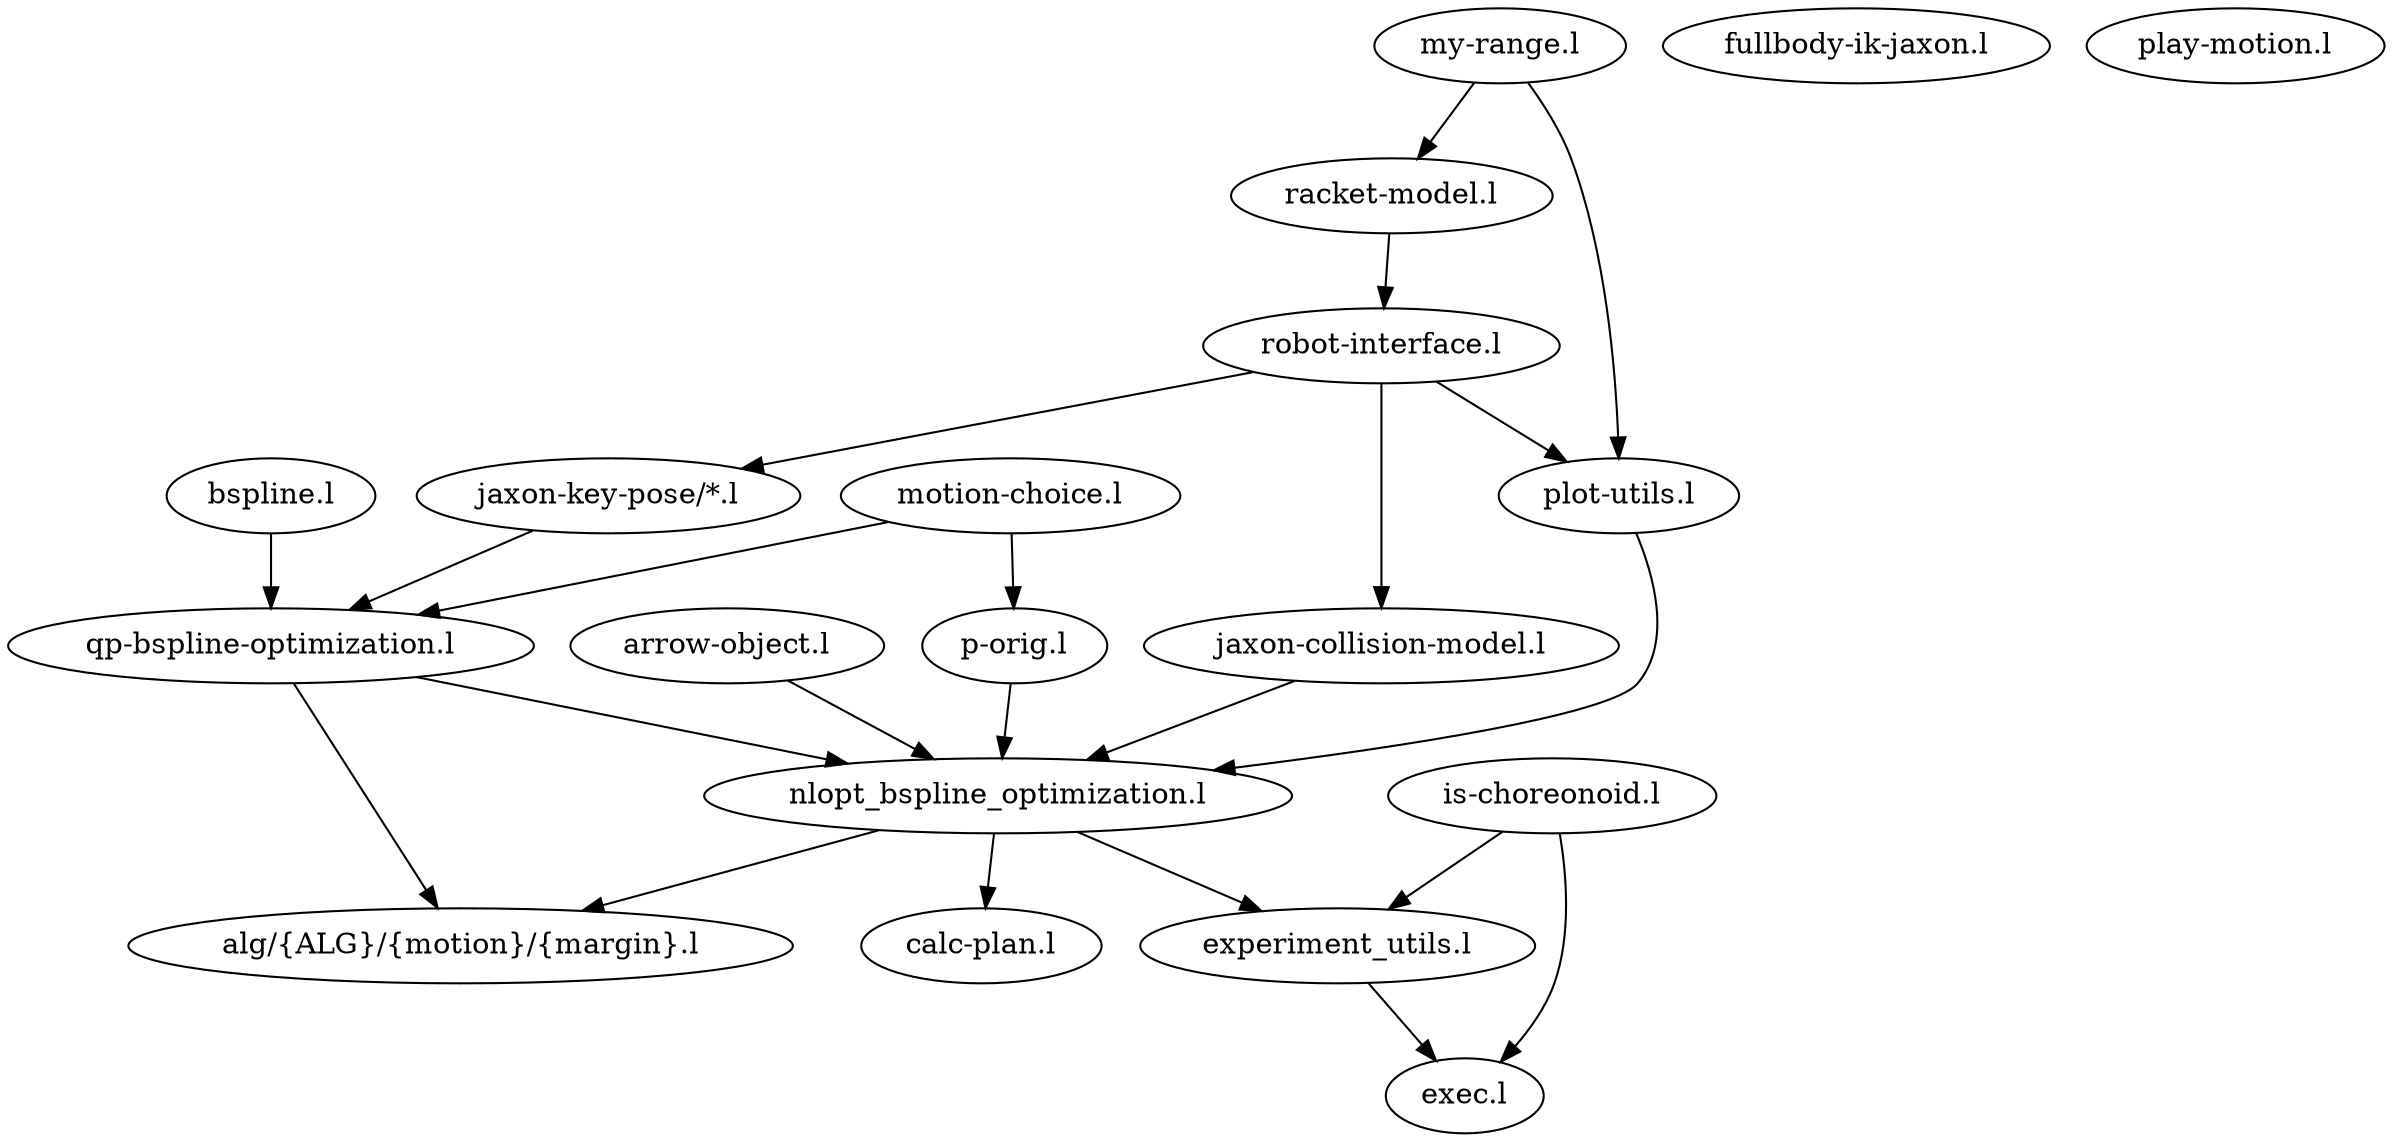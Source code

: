 digraph g{
    "alg/{ALG}/{motion}/{margin}.l";
    "bspline.l";
    "calc-plan.l";
    "exec.l";
    "experiment_utils.l";
    "fullbody-ik-jaxon.l";
    "p-orig.l";
    "my-range.l";
    "racket-model.l";
    "arrow-object.l";
    "is-choreonoid.l";
    "play-motion.l";
    "jaxon-collision-model.l";
    "jaxon-key-pose/*.l";
    "motion-choice.l";
    "nlopt_bspline_optimization.l";
    "plot-utils.l";
    "qp-bspline-optimization.l";
    "robot-interface.l";
    // "*eiquadprog.l";
    // "*motion-lib-proposal.l";
    // "*walk-motion.l";
    // "*gnuplotlib.l";
    // "*jaxon-interface.l";
    // "*eus-qpoases.l";
    // "*qp-inverse-kinematics.l";
    // "nlopt.l";
    "qp-bspline-optimization.l" -> "alg/{ALG}/{motion}/{margin}.l";
    "nlopt_bspline_optimization.l" -> "alg/{ALG}/{motion}/{margin}.l";
    // "*eiquadprog.l" -> "bspline.l";
    "nlopt_bspline_optimization.l" -> "calc-plan.l";
    // "*gnuplotlib.l" -> "calc-plan.l";
    "is-choreonoid.l" -> "experiment_utils.l";
    "is-choreonoid.l" -> "exec.l";
    "my-range.l" -> "plot-utils.l";
    "my-range.l" -> "racket-model.l";
    "robot-interface.l" -> "plot-utils.l";
    "arrow-object.l" -> "nlopt_bspline_optimization.l";
    "motion-choice.l" -> "p-orig.l";
    "motion-choice.l" -> "qp-bspline-optimization.l";
    "p-orig.l" -> "nlopt_bspline_optimization.l";
    "robot-interface.l" -> "jaxon-key-pose/*.l";
    "racket-model.l" -> "robot-interface.l";
    "plot-utils.l" -> "nlopt_bspline_optimization.l";
    "qp-bspline-optimization.l" -> "nlopt_bspline_optimization.l";
    "jaxon-collision-model.l" -> "nlopt_bspline_optimization.l";
    "robot-interface.l" -> "jaxon-collision-model.l";
    "bspline.l" -> "qp-bspline-optimization.l";
    "jaxon-key-pose/*.l" -> "qp-bspline-optimization.l";
    "experiment_utils.l" -> "exec.l";
    "nlopt_bspline_optimization.l" -> "experiment_utils.l";
    // "*jaxon-interface.l" -> "motion-choice.l";
    // "*motion-lib-proposal.l" -> "plot-utils.l";
    // "*gnuplotlib.l" -> "plot-utils.l";
    // "*eus-qpoases.l" -> "qp-bspline-optimization.l";
    // "nlopt.l" -> "nlopt_bspline_optimization.l";
}
